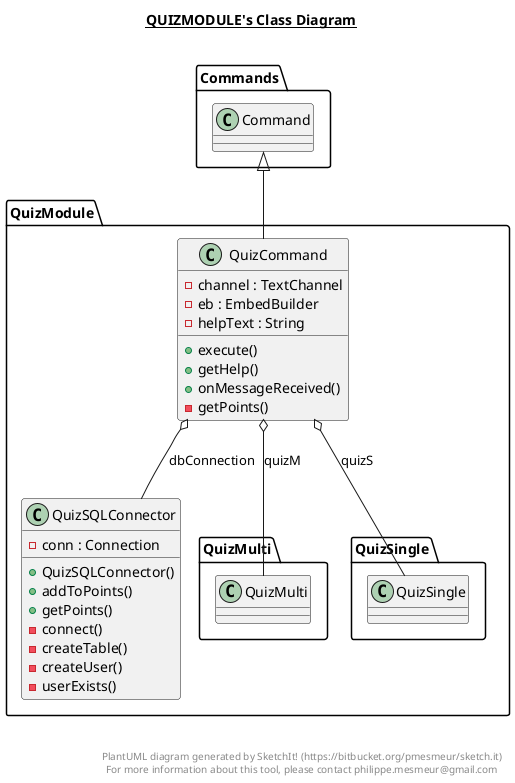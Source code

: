 @startuml

title __QUIZMODULE's Class Diagram__\n

  namespace QuizModule {
    class QuizModule.QuizCommand {
        - channel : TextChannel
        - eb : EmbedBuilder
        - helpText : String
        + execute()
        + getHelp()
        + onMessageReceived()
        - getPoints()
    }
  }
  

  namespace QuizModule {
    class QuizModule.QuizSQLConnector {
        - conn : Connection
        + QuizSQLConnector()
        + addToPoints()
        + getPoints()
        - connect()
        - createTable()
        - createUser()
        - userExists()
    }
  }
  

  QuizModule.QuizCommand -up-|> Commands.Command
  QuizModule.QuizCommand o-- QuizModule.QuizSQLConnector : dbConnection
  QuizModule.QuizCommand o-- QuizModule.QuizMulti.QuizMulti : quizM
  QuizModule.QuizCommand o-- QuizModule.QuizSingle.QuizSingle : quizS


right footer


PlantUML diagram generated by SketchIt! (https://bitbucket.org/pmesmeur/sketch.it)
For more information about this tool, please contact philippe.mesmeur@gmail.com
endfooter

@enduml
